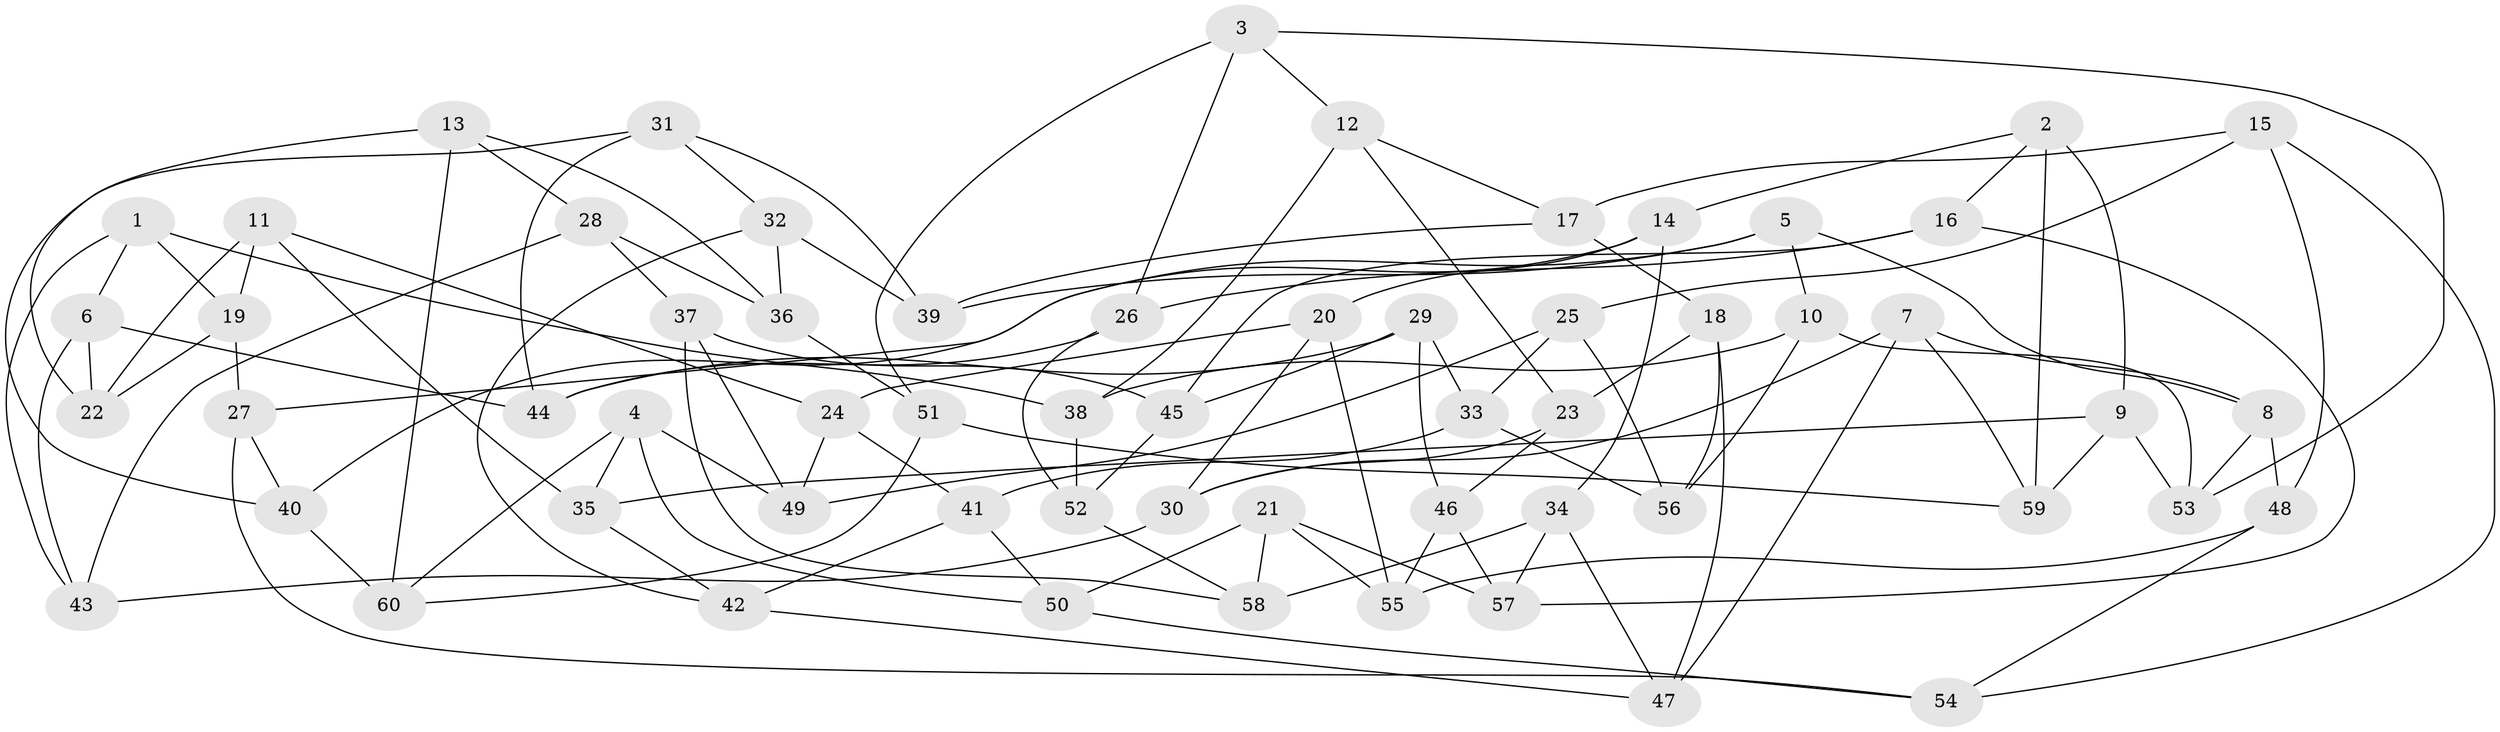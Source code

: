 // Generated by graph-tools (version 1.1) at 2025/26/03/09/25 03:26:53]
// undirected, 60 vertices, 120 edges
graph export_dot {
graph [start="1"]
  node [color=gray90,style=filled];
  1;
  2;
  3;
  4;
  5;
  6;
  7;
  8;
  9;
  10;
  11;
  12;
  13;
  14;
  15;
  16;
  17;
  18;
  19;
  20;
  21;
  22;
  23;
  24;
  25;
  26;
  27;
  28;
  29;
  30;
  31;
  32;
  33;
  34;
  35;
  36;
  37;
  38;
  39;
  40;
  41;
  42;
  43;
  44;
  45;
  46;
  47;
  48;
  49;
  50;
  51;
  52;
  53;
  54;
  55;
  56;
  57;
  58;
  59;
  60;
  1 -- 6;
  1 -- 19;
  1 -- 43;
  1 -- 38;
  2 -- 59;
  2 -- 16;
  2 -- 14;
  2 -- 9;
  3 -- 53;
  3 -- 51;
  3 -- 12;
  3 -- 26;
  4 -- 35;
  4 -- 50;
  4 -- 60;
  4 -- 49;
  5 -- 8;
  5 -- 10;
  5 -- 39;
  5 -- 27;
  6 -- 44;
  6 -- 22;
  6 -- 43;
  7 -- 47;
  7 -- 59;
  7 -- 30;
  7 -- 8;
  8 -- 48;
  8 -- 53;
  9 -- 59;
  9 -- 35;
  9 -- 53;
  10 -- 56;
  10 -- 53;
  10 -- 38;
  11 -- 19;
  11 -- 22;
  11 -- 35;
  11 -- 24;
  12 -- 17;
  12 -- 38;
  12 -- 23;
  13 -- 60;
  13 -- 22;
  13 -- 28;
  13 -- 36;
  14 -- 34;
  14 -- 20;
  14 -- 40;
  15 -- 25;
  15 -- 17;
  15 -- 54;
  15 -- 48;
  16 -- 57;
  16 -- 26;
  16 -- 45;
  17 -- 18;
  17 -- 39;
  18 -- 23;
  18 -- 56;
  18 -- 47;
  19 -- 27;
  19 -- 22;
  20 -- 55;
  20 -- 30;
  20 -- 24;
  21 -- 58;
  21 -- 50;
  21 -- 57;
  21 -- 55;
  23 -- 46;
  23 -- 30;
  24 -- 49;
  24 -- 41;
  25 -- 33;
  25 -- 49;
  25 -- 56;
  26 -- 44;
  26 -- 52;
  27 -- 40;
  27 -- 54;
  28 -- 43;
  28 -- 37;
  28 -- 36;
  29 -- 45;
  29 -- 44;
  29 -- 33;
  29 -- 46;
  30 -- 43;
  31 -- 39;
  31 -- 44;
  31 -- 32;
  31 -- 40;
  32 -- 36;
  32 -- 42;
  32 -- 39;
  33 -- 41;
  33 -- 56;
  34 -- 57;
  34 -- 58;
  34 -- 47;
  35 -- 42;
  36 -- 51;
  37 -- 49;
  37 -- 58;
  37 -- 45;
  38 -- 52;
  40 -- 60;
  41 -- 50;
  41 -- 42;
  42 -- 47;
  45 -- 52;
  46 -- 55;
  46 -- 57;
  48 -- 54;
  48 -- 55;
  50 -- 54;
  51 -- 59;
  51 -- 60;
  52 -- 58;
}
